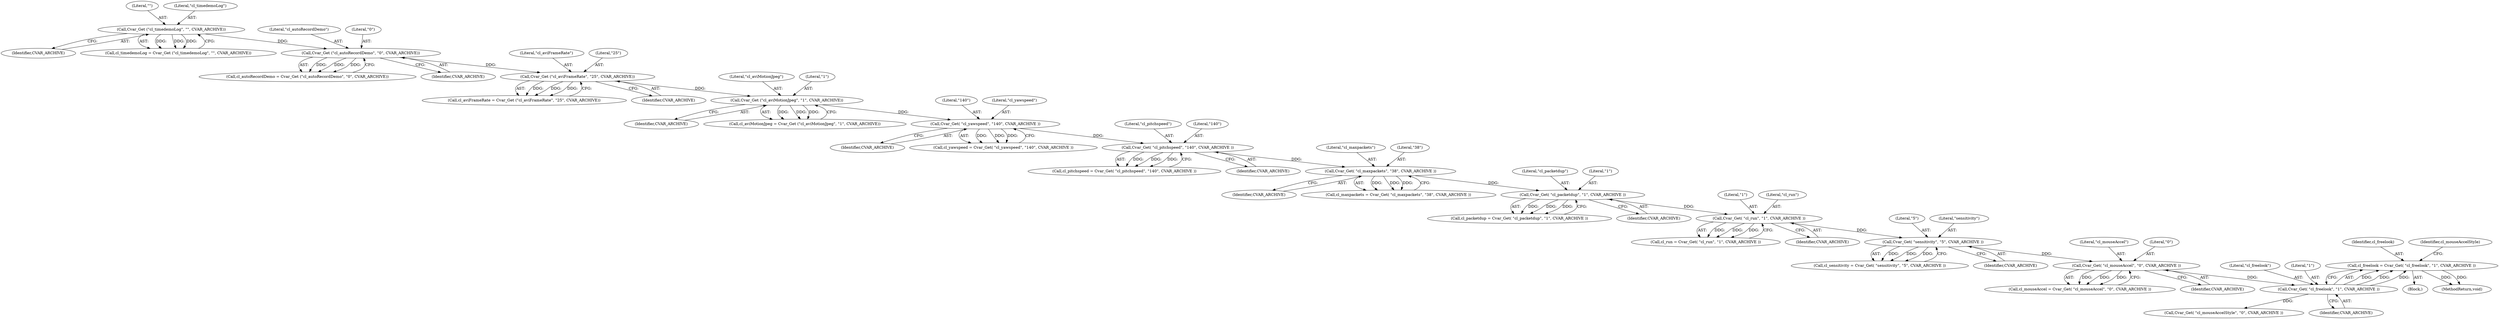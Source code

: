 digraph "0_OpenJK_b6ff2bcb1e4e6976d61e316175c6d7c99860fe20_3@API" {
"1000284" [label="(Call,cl_freelook = Cvar_Get( \"cl_freelook\", \"1\", CVAR_ARCHIVE ))"];
"1000286" [label="(Call,Cvar_Get( \"cl_freelook\", \"1\", CVAR_ARCHIVE ))"];
"1000280" [label="(Call,Cvar_Get( \"cl_mouseAccel\", \"0\", CVAR_ARCHIVE ))"];
"1000274" [label="(Call,Cvar_Get( \"sensitivity\", \"5\", CVAR_ARCHIVE ))"];
"1000268" [label="(Call,Cvar_Get( \"cl_run\", \"1\", CVAR_ARCHIVE ))"];
"1000262" [label="(Call,Cvar_Get( \"cl_packetdup\", \"1\", CVAR_ARCHIVE ))"];
"1000256" [label="(Call,Cvar_Get( \"cl_maxpackets\", \"38\", CVAR_ARCHIVE ))"];
"1000244" [label="(Call,Cvar_Get( \"cl_pitchspeed\", \"140\", CVAR_ARCHIVE ))"];
"1000238" [label="(Call,Cvar_Get( \"cl_yawspeed\", \"140\", CVAR_ARCHIVE ))"];
"1000214" [label="(Call,Cvar_Get (\"cl_aviMotionJpeg\", \"1\", CVAR_ARCHIVE))"];
"1000208" [label="(Call,Cvar_Get (\"cl_aviFrameRate\", \"25\", CVAR_ARCHIVE))"];
"1000202" [label="(Call,Cvar_Get (\"cl_autoRecordDemo\", \"0\", CVAR_ARCHIVE))"];
"1000196" [label="(Call,Cvar_Get (\"cl_timedemoLog\", \"\", CVAR_ARCHIVE))"];
"1000278" [label="(Call,cl_mouseAccel = Cvar_Get( \"cl_mouseAccel\", \"0\", CVAR_ARCHIVE ))"];
"1000287" [label="(Literal,\"cl_freelook\")"];
"1000280" [label="(Call,Cvar_Get( \"cl_mouseAccel\", \"0\", CVAR_ARCHIVE ))"];
"1000260" [label="(Call,cl_packetdup = Cvar_Get( \"cl_packetdup\", \"1\", CVAR_ARCHIVE ))"];
"1000217" [label="(Identifier,CVAR_ARCHIVE)"];
"1000272" [label="(Call,cl_sensitivity = Cvar_Get( \"sensitivity\", \"5\", CVAR_ARCHIVE ))"];
"1000263" [label="(Literal,\"cl_packetdup\")"];
"1000256" [label="(Call,Cvar_Get( \"cl_maxpackets\", \"38\", CVAR_ARCHIVE ))"];
"1000245" [label="(Literal,\"cl_pitchspeed\")"];
"1000203" [label="(Literal,\"cl_autoRecordDemo\")"];
"1000196" [label="(Call,Cvar_Get (\"cl_timedemoLog\", \"\", CVAR_ARCHIVE))"];
"1000270" [label="(Literal,\"1\")"];
"1000202" [label="(Call,Cvar_Get (\"cl_autoRecordDemo\", \"0\", CVAR_ARCHIVE))"];
"1000268" [label="(Call,Cvar_Get( \"cl_run\", \"1\", CVAR_ARCHIVE ))"];
"1000292" [label="(Call,Cvar_Get( \"cl_mouseAccelStyle\", \"0\", CVAR_ARCHIVE ))"];
"1000246" [label="(Literal,\"140\")"];
"1000283" [label="(Identifier,CVAR_ARCHIVE)"];
"1000198" [label="(Literal,\"\")"];
"1000281" [label="(Literal,\"cl_mouseAccel\")"];
"1000264" [label="(Literal,\"1\")"];
"1000206" [label="(Call,cl_aviFrameRate = Cvar_Get (\"cl_aviFrameRate\", \"25\", CVAR_ARCHIVE))"];
"1000209" [label="(Literal,\"cl_aviFrameRate\")"];
"1000200" [label="(Call,cl_autoRecordDemo = Cvar_Get (\"cl_autoRecordDemo\", \"0\", CVAR_ARCHIVE))"];
"1000269" [label="(Literal,\"cl_run\")"];
"1000262" [label="(Call,Cvar_Get( \"cl_packetdup\", \"1\", CVAR_ARCHIVE ))"];
"1000265" [label="(Identifier,CVAR_ARCHIVE)"];
"1000244" [label="(Call,Cvar_Get( \"cl_pitchspeed\", \"140\", CVAR_ARCHIVE ))"];
"1000259" [label="(Identifier,CVAR_ARCHIVE)"];
"1000257" [label="(Literal,\"cl_maxpackets\")"];
"1000238" [label="(Call,Cvar_Get( \"cl_yawspeed\", \"140\", CVAR_ARCHIVE ))"];
"1000258" [label="(Literal,\"38\")"];
"1000210" [label="(Literal,\"25\")"];
"1000276" [label="(Literal,\"5\")"];
"1000212" [label="(Call,cl_aviMotionJpeg = Cvar_Get (\"cl_aviMotionJpeg\", \"1\", CVAR_ARCHIVE))"];
"1000211" [label="(Identifier,CVAR_ARCHIVE)"];
"1000241" [label="(Identifier,CVAR_ARCHIVE)"];
"1000105" [label="(Block,)"];
"1000197" [label="(Literal,\"cl_timedemoLog\")"];
"1000284" [label="(Call,cl_freelook = Cvar_Get( \"cl_freelook\", \"1\", CVAR_ARCHIVE ))"];
"1000240" [label="(Literal,\"140\")"];
"1000827" [label="(MethodReturn,void)"];
"1000242" [label="(Call,cl_pitchspeed = Cvar_Get( \"cl_pitchspeed\", \"140\", CVAR_ARCHIVE ))"];
"1000214" [label="(Call,Cvar_Get (\"cl_aviMotionJpeg\", \"1\", CVAR_ARCHIVE))"];
"1000266" [label="(Call,cl_run = Cvar_Get( \"cl_run\", \"1\", CVAR_ARCHIVE ))"];
"1000277" [label="(Identifier,CVAR_ARCHIVE)"];
"1000205" [label="(Identifier,CVAR_ARCHIVE)"];
"1000215" [label="(Literal,\"cl_aviMotionJpeg\")"];
"1000288" [label="(Literal,\"1\")"];
"1000285" [label="(Identifier,cl_freelook)"];
"1000247" [label="(Identifier,CVAR_ARCHIVE)"];
"1000291" [label="(Identifier,cl_mouseAccelStyle)"];
"1000199" [label="(Identifier,CVAR_ARCHIVE)"];
"1000286" [label="(Call,Cvar_Get( \"cl_freelook\", \"1\", CVAR_ARCHIVE ))"];
"1000236" [label="(Call,cl_yawspeed = Cvar_Get( \"cl_yawspeed\", \"140\", CVAR_ARCHIVE ))"];
"1000208" [label="(Call,Cvar_Get (\"cl_aviFrameRate\", \"25\", CVAR_ARCHIVE))"];
"1000271" [label="(Identifier,CVAR_ARCHIVE)"];
"1000239" [label="(Literal,\"cl_yawspeed\")"];
"1000289" [label="(Identifier,CVAR_ARCHIVE)"];
"1000275" [label="(Literal,\"sensitivity\")"];
"1000204" [label="(Literal,\"0\")"];
"1000254" [label="(Call,cl_maxpackets = Cvar_Get( \"cl_maxpackets\", \"38\", CVAR_ARCHIVE ))"];
"1000274" [label="(Call,Cvar_Get( \"sensitivity\", \"5\", CVAR_ARCHIVE ))"];
"1000194" [label="(Call,cl_timedemoLog = Cvar_Get (\"cl_timedemoLog\", \"\", CVAR_ARCHIVE))"];
"1000216" [label="(Literal,\"1\")"];
"1000282" [label="(Literal,\"0\")"];
"1000284" -> "1000105"  [label="AST: "];
"1000284" -> "1000286"  [label="CFG: "];
"1000285" -> "1000284"  [label="AST: "];
"1000286" -> "1000284"  [label="AST: "];
"1000291" -> "1000284"  [label="CFG: "];
"1000284" -> "1000827"  [label="DDG: "];
"1000284" -> "1000827"  [label="DDG: "];
"1000286" -> "1000284"  [label="DDG: "];
"1000286" -> "1000284"  [label="DDG: "];
"1000286" -> "1000284"  [label="DDG: "];
"1000286" -> "1000289"  [label="CFG: "];
"1000287" -> "1000286"  [label="AST: "];
"1000288" -> "1000286"  [label="AST: "];
"1000289" -> "1000286"  [label="AST: "];
"1000280" -> "1000286"  [label="DDG: "];
"1000286" -> "1000292"  [label="DDG: "];
"1000280" -> "1000278"  [label="AST: "];
"1000280" -> "1000283"  [label="CFG: "];
"1000281" -> "1000280"  [label="AST: "];
"1000282" -> "1000280"  [label="AST: "];
"1000283" -> "1000280"  [label="AST: "];
"1000278" -> "1000280"  [label="CFG: "];
"1000280" -> "1000278"  [label="DDG: "];
"1000280" -> "1000278"  [label="DDG: "];
"1000280" -> "1000278"  [label="DDG: "];
"1000274" -> "1000280"  [label="DDG: "];
"1000274" -> "1000272"  [label="AST: "];
"1000274" -> "1000277"  [label="CFG: "];
"1000275" -> "1000274"  [label="AST: "];
"1000276" -> "1000274"  [label="AST: "];
"1000277" -> "1000274"  [label="AST: "];
"1000272" -> "1000274"  [label="CFG: "];
"1000274" -> "1000272"  [label="DDG: "];
"1000274" -> "1000272"  [label="DDG: "];
"1000274" -> "1000272"  [label="DDG: "];
"1000268" -> "1000274"  [label="DDG: "];
"1000268" -> "1000266"  [label="AST: "];
"1000268" -> "1000271"  [label="CFG: "];
"1000269" -> "1000268"  [label="AST: "];
"1000270" -> "1000268"  [label="AST: "];
"1000271" -> "1000268"  [label="AST: "];
"1000266" -> "1000268"  [label="CFG: "];
"1000268" -> "1000266"  [label="DDG: "];
"1000268" -> "1000266"  [label="DDG: "];
"1000268" -> "1000266"  [label="DDG: "];
"1000262" -> "1000268"  [label="DDG: "];
"1000262" -> "1000260"  [label="AST: "];
"1000262" -> "1000265"  [label="CFG: "];
"1000263" -> "1000262"  [label="AST: "];
"1000264" -> "1000262"  [label="AST: "];
"1000265" -> "1000262"  [label="AST: "];
"1000260" -> "1000262"  [label="CFG: "];
"1000262" -> "1000260"  [label="DDG: "];
"1000262" -> "1000260"  [label="DDG: "];
"1000262" -> "1000260"  [label="DDG: "];
"1000256" -> "1000262"  [label="DDG: "];
"1000256" -> "1000254"  [label="AST: "];
"1000256" -> "1000259"  [label="CFG: "];
"1000257" -> "1000256"  [label="AST: "];
"1000258" -> "1000256"  [label="AST: "];
"1000259" -> "1000256"  [label="AST: "];
"1000254" -> "1000256"  [label="CFG: "];
"1000256" -> "1000254"  [label="DDG: "];
"1000256" -> "1000254"  [label="DDG: "];
"1000256" -> "1000254"  [label="DDG: "];
"1000244" -> "1000256"  [label="DDG: "];
"1000244" -> "1000242"  [label="AST: "];
"1000244" -> "1000247"  [label="CFG: "];
"1000245" -> "1000244"  [label="AST: "];
"1000246" -> "1000244"  [label="AST: "];
"1000247" -> "1000244"  [label="AST: "];
"1000242" -> "1000244"  [label="CFG: "];
"1000244" -> "1000242"  [label="DDG: "];
"1000244" -> "1000242"  [label="DDG: "];
"1000244" -> "1000242"  [label="DDG: "];
"1000238" -> "1000244"  [label="DDG: "];
"1000238" -> "1000236"  [label="AST: "];
"1000238" -> "1000241"  [label="CFG: "];
"1000239" -> "1000238"  [label="AST: "];
"1000240" -> "1000238"  [label="AST: "];
"1000241" -> "1000238"  [label="AST: "];
"1000236" -> "1000238"  [label="CFG: "];
"1000238" -> "1000236"  [label="DDG: "];
"1000238" -> "1000236"  [label="DDG: "];
"1000238" -> "1000236"  [label="DDG: "];
"1000214" -> "1000238"  [label="DDG: "];
"1000214" -> "1000212"  [label="AST: "];
"1000214" -> "1000217"  [label="CFG: "];
"1000215" -> "1000214"  [label="AST: "];
"1000216" -> "1000214"  [label="AST: "];
"1000217" -> "1000214"  [label="AST: "];
"1000212" -> "1000214"  [label="CFG: "];
"1000214" -> "1000212"  [label="DDG: "];
"1000214" -> "1000212"  [label="DDG: "];
"1000214" -> "1000212"  [label="DDG: "];
"1000208" -> "1000214"  [label="DDG: "];
"1000208" -> "1000206"  [label="AST: "];
"1000208" -> "1000211"  [label="CFG: "];
"1000209" -> "1000208"  [label="AST: "];
"1000210" -> "1000208"  [label="AST: "];
"1000211" -> "1000208"  [label="AST: "];
"1000206" -> "1000208"  [label="CFG: "];
"1000208" -> "1000206"  [label="DDG: "];
"1000208" -> "1000206"  [label="DDG: "];
"1000208" -> "1000206"  [label="DDG: "];
"1000202" -> "1000208"  [label="DDG: "];
"1000202" -> "1000200"  [label="AST: "];
"1000202" -> "1000205"  [label="CFG: "];
"1000203" -> "1000202"  [label="AST: "];
"1000204" -> "1000202"  [label="AST: "];
"1000205" -> "1000202"  [label="AST: "];
"1000200" -> "1000202"  [label="CFG: "];
"1000202" -> "1000200"  [label="DDG: "];
"1000202" -> "1000200"  [label="DDG: "];
"1000202" -> "1000200"  [label="DDG: "];
"1000196" -> "1000202"  [label="DDG: "];
"1000196" -> "1000194"  [label="AST: "];
"1000196" -> "1000199"  [label="CFG: "];
"1000197" -> "1000196"  [label="AST: "];
"1000198" -> "1000196"  [label="AST: "];
"1000199" -> "1000196"  [label="AST: "];
"1000194" -> "1000196"  [label="CFG: "];
"1000196" -> "1000194"  [label="DDG: "];
"1000196" -> "1000194"  [label="DDG: "];
"1000196" -> "1000194"  [label="DDG: "];
}

